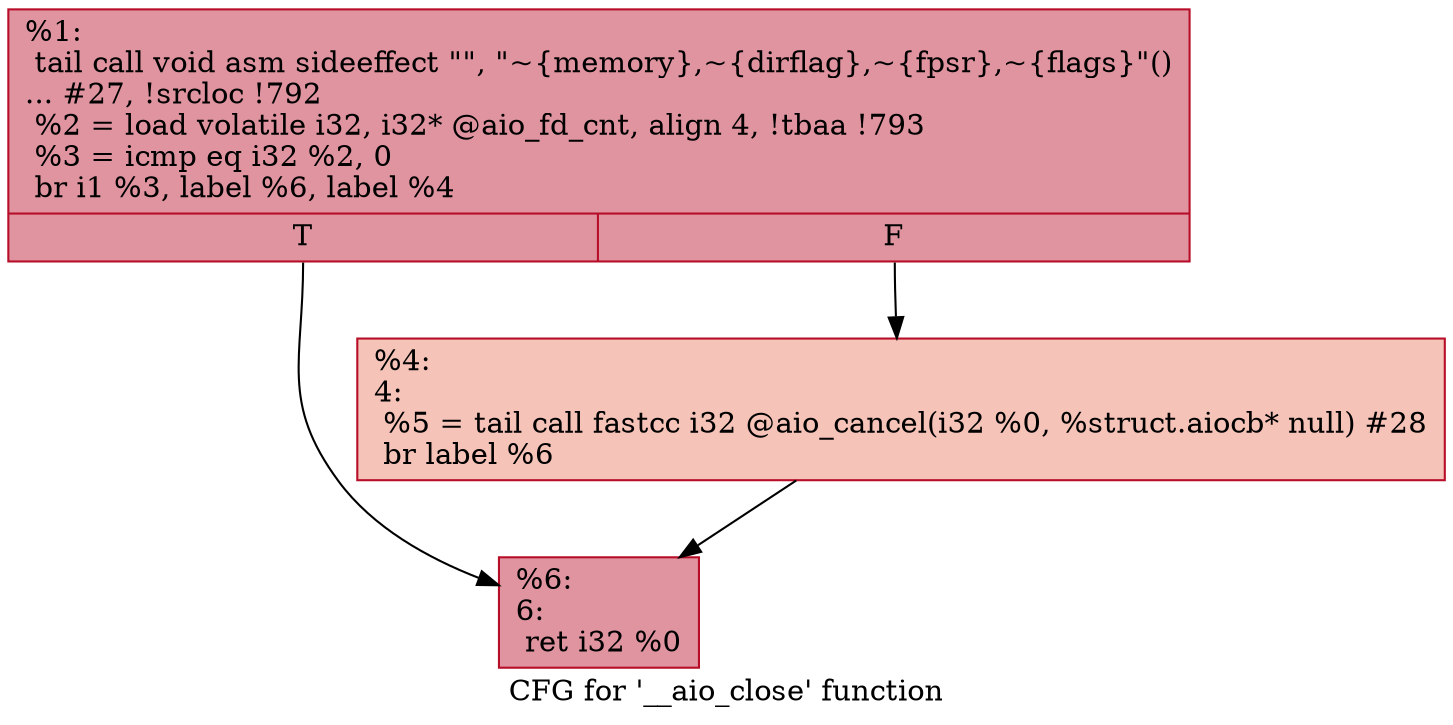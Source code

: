 digraph "CFG for '__aio_close' function" {
	label="CFG for '__aio_close' function";

	Node0x23ea030 [shape=record,color="#b70d28ff", style=filled, fillcolor="#b70d2870",label="{%1:\l  tail call void asm sideeffect \"\", \"~\{memory\},~\{dirflag\},~\{fpsr\},~\{flags\}\"()\l... #27, !srcloc !792\l  %2 = load volatile i32, i32* @aio_fd_cnt, align 4, !tbaa !793\l  %3 = icmp eq i32 %2, 0\l  br i1 %3, label %6, label %4\l|{<s0>T|<s1>F}}"];
	Node0x23ea030:s0 -> Node0x23ea790;
	Node0x23ea030:s1 -> Node0x23ea260;
	Node0x23ea260 [shape=record,color="#b70d28ff", style=filled, fillcolor="#e8765c70",label="{%4:\l4:                                                \l  %5 = tail call fastcc i32 @aio_cancel(i32 %0, %struct.aiocb* null) #28\l  br label %6\l}"];
	Node0x23ea260 -> Node0x23ea790;
	Node0x23ea790 [shape=record,color="#b70d28ff", style=filled, fillcolor="#b70d2870",label="{%6:\l6:                                                \l  ret i32 %0\l}"];
}
